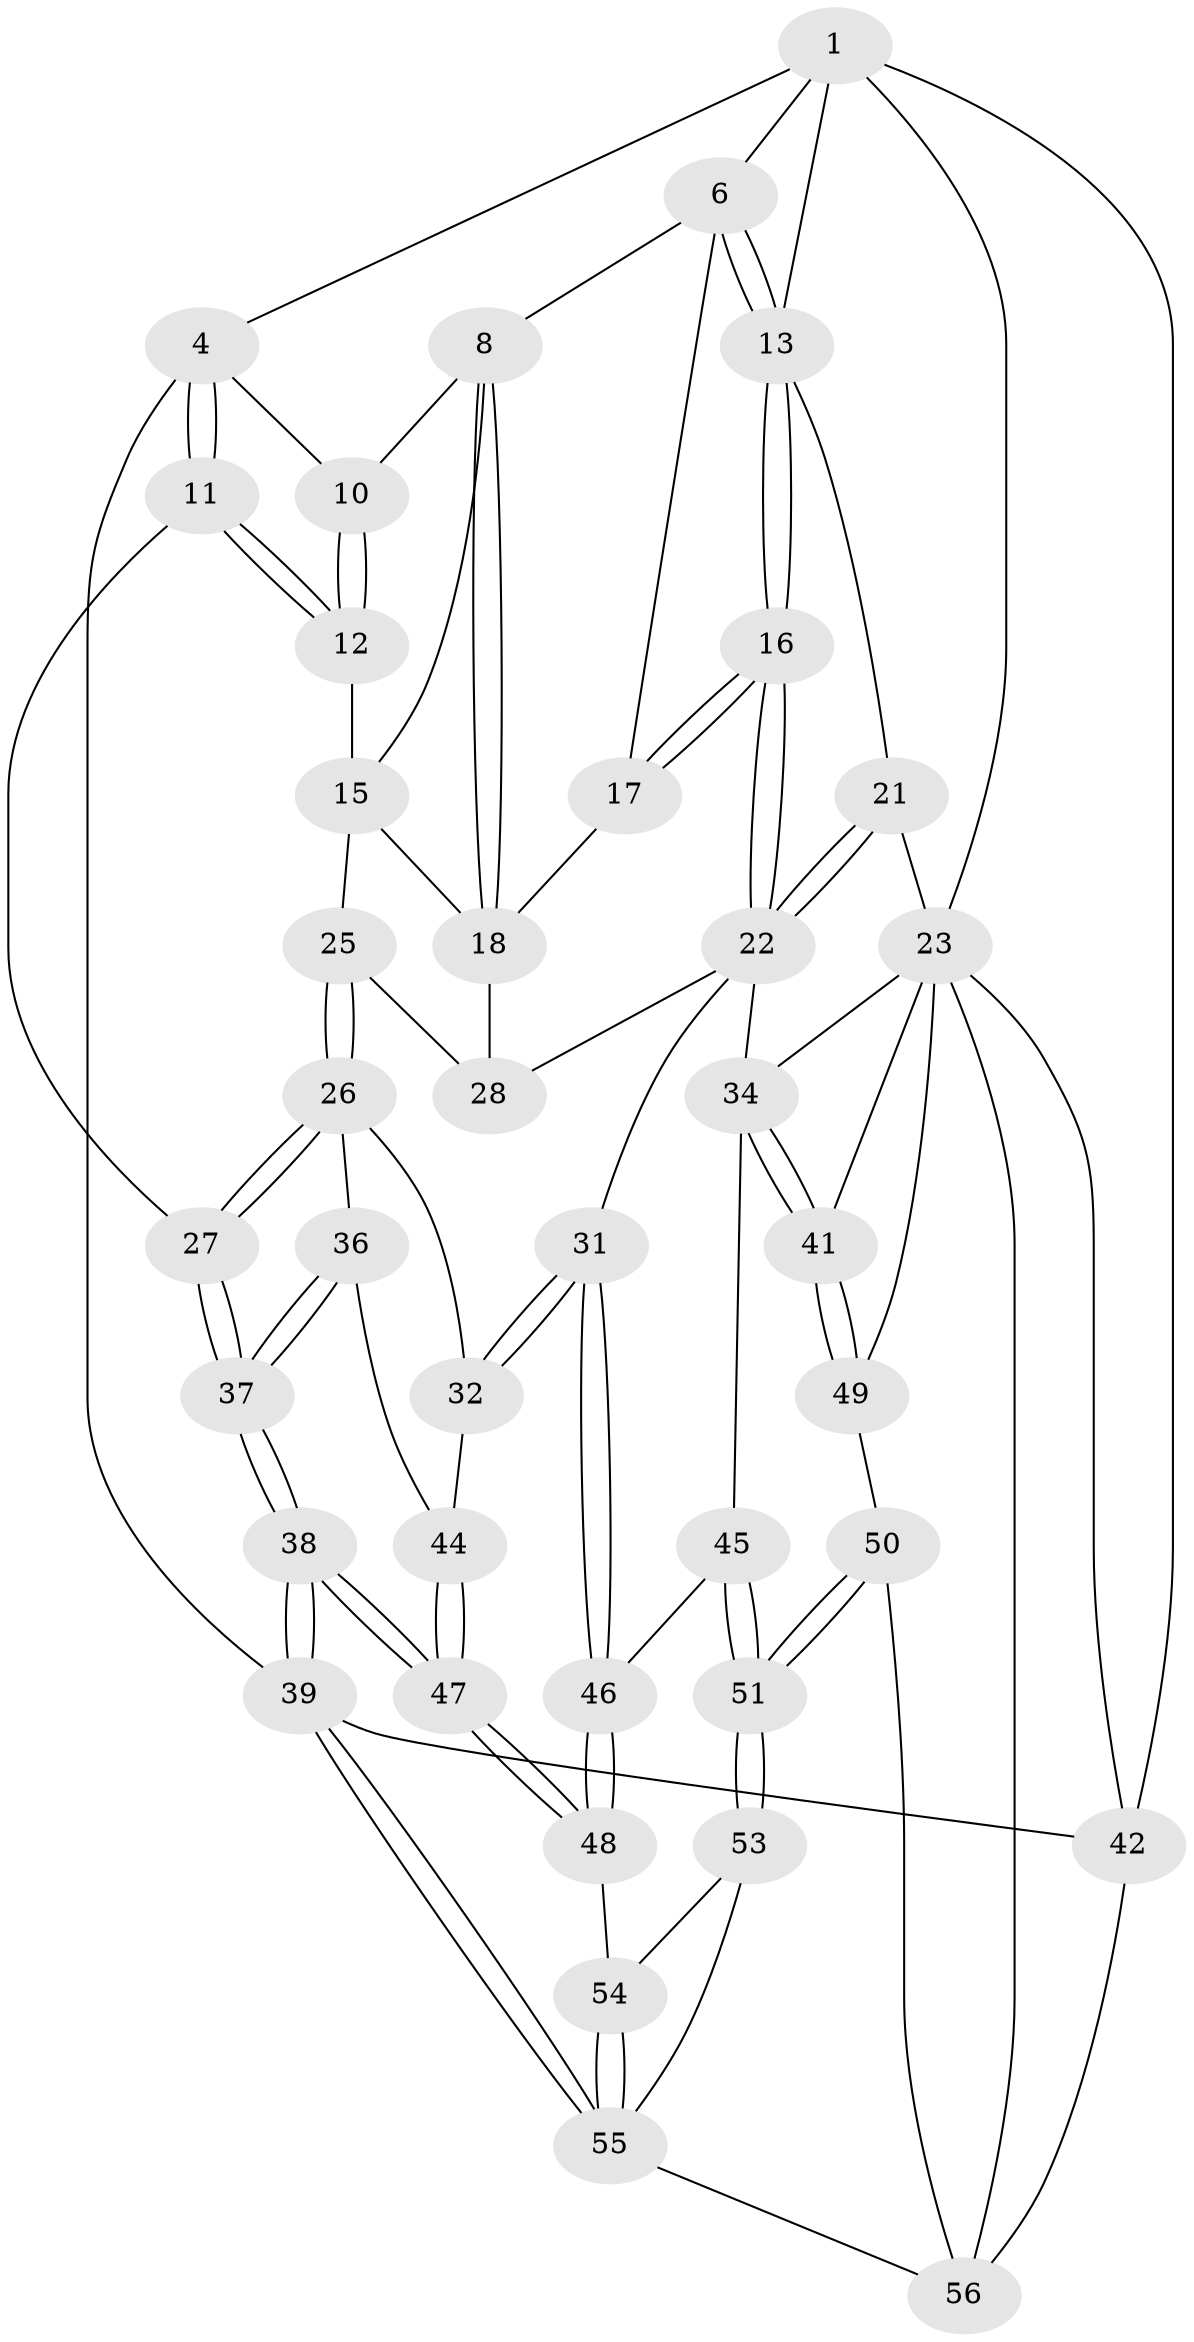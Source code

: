 // original degree distribution, {3: 0.034482758620689655, 5: 0.4827586206896552, 6: 0.22413793103448276, 4: 0.25862068965517243}
// Generated by graph-tools (version 1.1) at 2025/21/03/04/25 18:21:32]
// undirected, 40 vertices, 98 edges
graph export_dot {
graph [start="1"]
  node [color=gray90,style=filled];
  1 [pos="+0.4054328659910906+0",super="+2"];
  4 [pos="+0+0",super="+5"];
  6 [pos="+0.41671796333819416+0.01765761470279811",super="+7"];
  8 [pos="+0.29819586168075024+0.15416041264572938",super="+9"];
  10 [pos="+0.2006314895680799+0"];
  11 [pos="+0+0.19224598687731725"];
  12 [pos="+0.009633431173263516+0.1788005941469522"];
  13 [pos="+0.5814219024548267+0.14190055988363567",super="+14"];
  15 [pos="+0.15519129357030464+0.22008129107628882",super="+19"];
  16 [pos="+0.532204852611591+0.23352203148654146"];
  17 [pos="+0.4557698757367046+0.21243504233982266"];
  18 [pos="+0.2957023887698604+0.1854689186334497",super="+20"];
  21 [pos="+0.6588143066265278+0.3435241648928778"];
  22 [pos="+0.6116040710317581+0.3553073106240517",super="+29"];
  23 [pos="+1+0.33213780105390944",super="+24+40"];
  25 [pos="+0.20261396198838588+0.32147970183046315"];
  26 [pos="+0.14095672658502356+0.39529961385530993",super="+33"];
  27 [pos="+0+0.2933721321224207"];
  28 [pos="+0.3430400554296614+0.3620013959174591"];
  31 [pos="+0.3137648605443527+0.5537564989200876"];
  32 [pos="+0.2654295062407972+0.5490613611815359"];
  34 [pos="+0.7579147858385747+0.5988177307759768",super="+35"];
  36 [pos="+0.05442989747794206+0.5414737029680424"];
  37 [pos="+0+0.669609103337144"];
  38 [pos="+0+0.8973509563384371"];
  39 [pos="+0+1"];
  41 [pos="+0.7647621228770319+0.6061585710475963"];
  42 [pos="+1+1"];
  44 [pos="+0.22325900913430363+0.5708865469365874"];
  45 [pos="+0.5287289581927934+0.7526439633994884"];
  46 [pos="+0.3484456298079738+0.788638570528348"];
  47 [pos="+0.03923412963969186+0.8143870114949966"];
  48 [pos="+0.34794917941615927+0.7891887437596995"];
  49 [pos="+0.7632731988000246+0.7713609697196737"];
  50 [pos="+0.6669869617244497+0.8449738779787521"];
  51 [pos="+0.6572510742943491+0.8506320710421246"];
  53 [pos="+0.6326635406608031+1"];
  54 [pos="+0.35671301008265177+0.8531802261364179"];
  55 [pos="+0.29886731028100616+1",super="+58"];
  56 [pos="+0.8125941295173915+0.9126510724738327",super="+57"];
  1 -- 6;
  1 -- 4;
  1 -- 23;
  1 -- 42;
  1 -- 13;
  4 -- 11;
  4 -- 11;
  4 -- 39;
  4 -- 10;
  6 -- 13;
  6 -- 13;
  6 -- 8;
  6 -- 17;
  8 -- 18;
  8 -- 18;
  8 -- 10;
  8 -- 15;
  10 -- 12;
  10 -- 12;
  11 -- 12;
  11 -- 12;
  11 -- 27;
  12 -- 15;
  13 -- 16;
  13 -- 16;
  13 -- 21;
  15 -- 25;
  15 -- 18;
  16 -- 17;
  16 -- 17;
  16 -- 22;
  16 -- 22;
  17 -- 18;
  18 -- 28;
  21 -- 22;
  21 -- 22;
  21 -- 23;
  22 -- 34;
  22 -- 28;
  22 -- 31;
  23 -- 34;
  23 -- 49;
  23 -- 56;
  23 -- 41;
  23 -- 42;
  25 -- 26;
  25 -- 26;
  25 -- 28;
  26 -- 27;
  26 -- 27;
  26 -- 32;
  26 -- 36;
  27 -- 37;
  27 -- 37;
  31 -- 32;
  31 -- 32;
  31 -- 46;
  31 -- 46;
  32 -- 44;
  34 -- 41;
  34 -- 41;
  34 -- 45;
  36 -- 37;
  36 -- 37;
  36 -- 44;
  37 -- 38;
  37 -- 38;
  38 -- 39;
  38 -- 39;
  38 -- 47;
  38 -- 47;
  39 -- 55;
  39 -- 55;
  39 -- 42;
  41 -- 49;
  41 -- 49;
  42 -- 56;
  44 -- 47;
  44 -- 47;
  45 -- 46;
  45 -- 51;
  45 -- 51;
  46 -- 48;
  46 -- 48;
  47 -- 48;
  47 -- 48;
  48 -- 54;
  49 -- 50;
  50 -- 51;
  50 -- 51;
  50 -- 56;
  51 -- 53;
  51 -- 53;
  53 -- 54;
  53 -- 55;
  54 -- 55;
  54 -- 55;
  55 -- 56;
}
